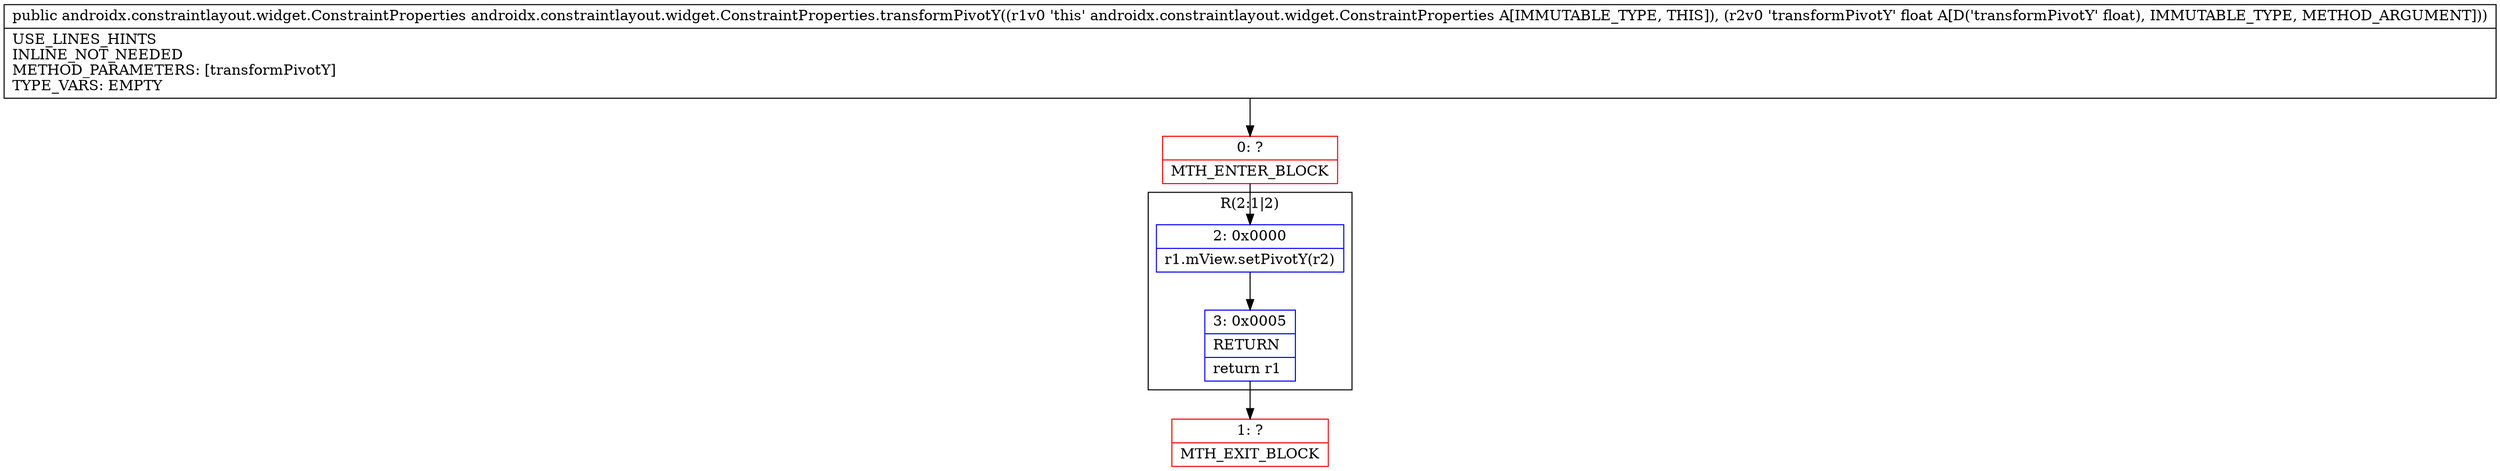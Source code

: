 digraph "CFG forandroidx.constraintlayout.widget.ConstraintProperties.transformPivotY(F)Landroidx\/constraintlayout\/widget\/ConstraintProperties;" {
subgraph cluster_Region_2134335819 {
label = "R(2:1|2)";
node [shape=record,color=blue];
Node_2 [shape=record,label="{2\:\ 0x0000|r1.mView.setPivotY(r2)\l}"];
Node_3 [shape=record,label="{3\:\ 0x0005|RETURN\l|return r1\l}"];
}
Node_0 [shape=record,color=red,label="{0\:\ ?|MTH_ENTER_BLOCK\l}"];
Node_1 [shape=record,color=red,label="{1\:\ ?|MTH_EXIT_BLOCK\l}"];
MethodNode[shape=record,label="{public androidx.constraintlayout.widget.ConstraintProperties androidx.constraintlayout.widget.ConstraintProperties.transformPivotY((r1v0 'this' androidx.constraintlayout.widget.ConstraintProperties A[IMMUTABLE_TYPE, THIS]), (r2v0 'transformPivotY' float A[D('transformPivotY' float), IMMUTABLE_TYPE, METHOD_ARGUMENT]))  | USE_LINES_HINTS\lINLINE_NOT_NEEDED\lMETHOD_PARAMETERS: [transformPivotY]\lTYPE_VARS: EMPTY\l}"];
MethodNode -> Node_0;Node_2 -> Node_3;
Node_3 -> Node_1;
Node_0 -> Node_2;
}

